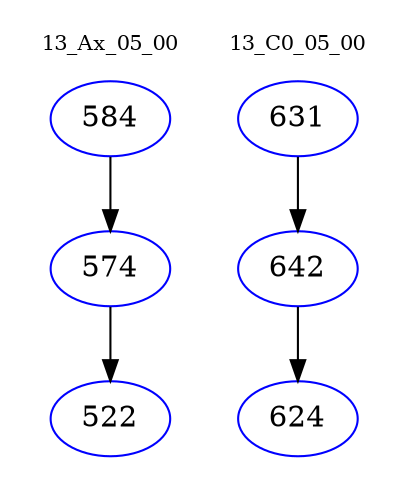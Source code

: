 digraph{
subgraph cluster_0 {
color = white
label = "13_Ax_05_00";
fontsize=10;
T0_584 [label="584", color="blue"]
T0_584 -> T0_574 [color="black"]
T0_574 [label="574", color="blue"]
T0_574 -> T0_522 [color="black"]
T0_522 [label="522", color="blue"]
}
subgraph cluster_1 {
color = white
label = "13_C0_05_00";
fontsize=10;
T1_631 [label="631", color="blue"]
T1_631 -> T1_642 [color="black"]
T1_642 [label="642", color="blue"]
T1_642 -> T1_624 [color="black"]
T1_624 [label="624", color="blue"]
}
}
